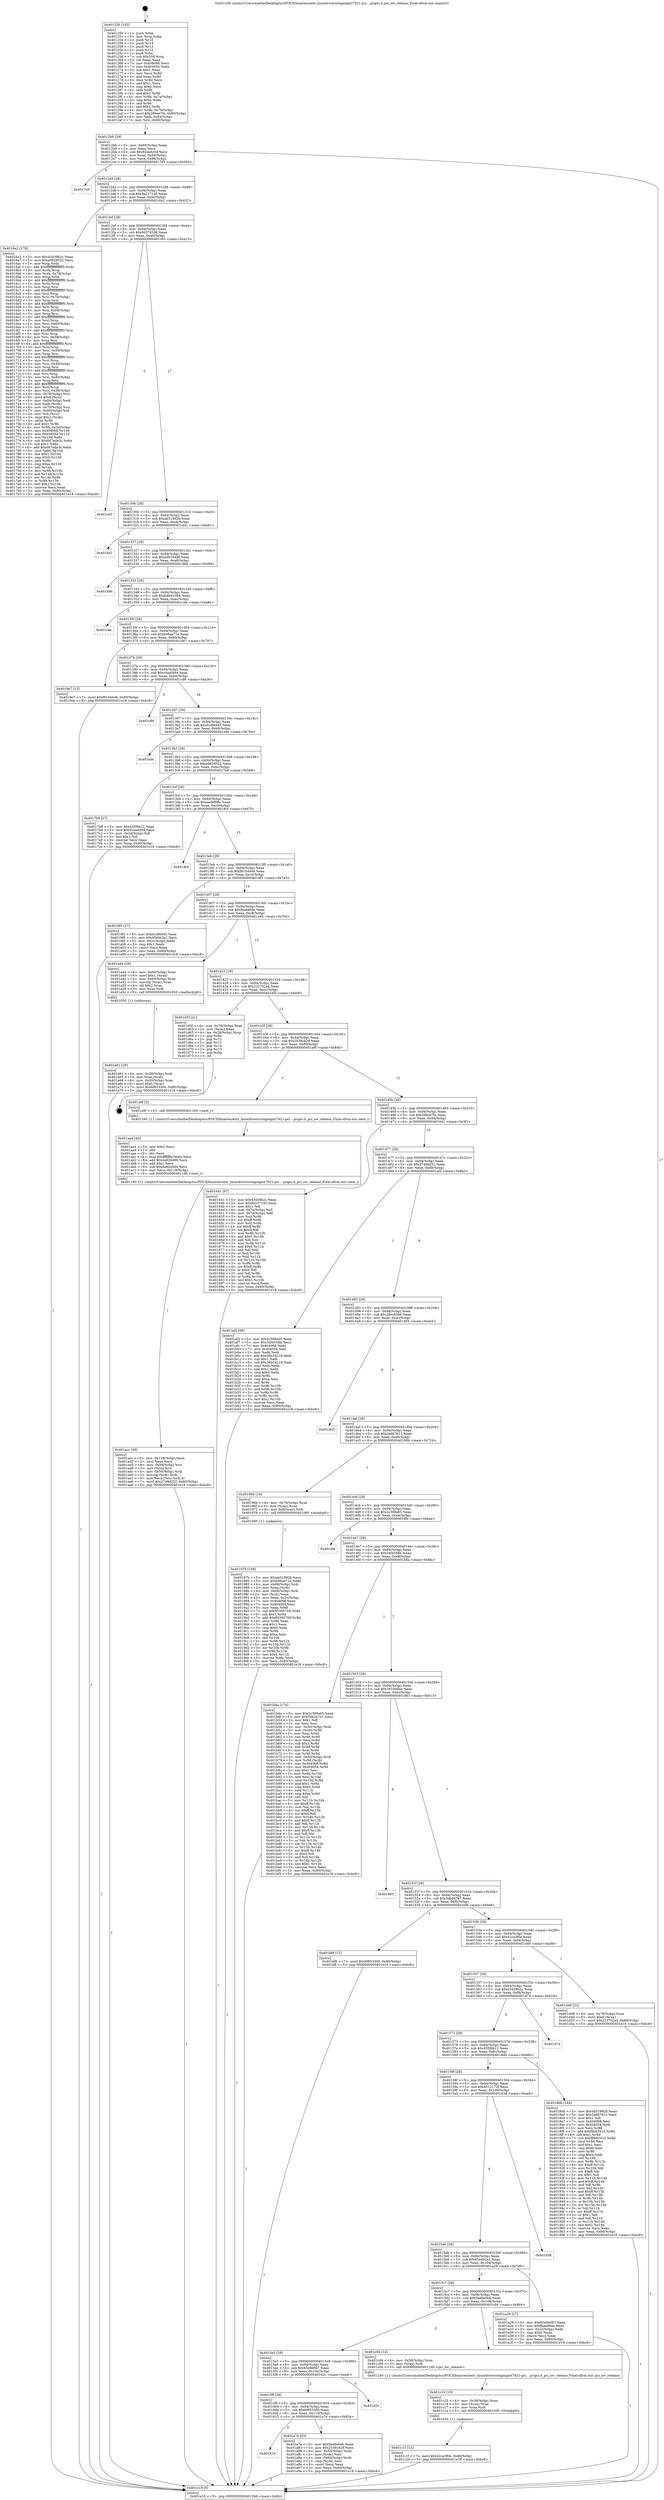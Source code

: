 digraph "0x401250" {
  label = "0x401250 (/mnt/c/Users/mathe/Desktop/tcc/POCII/binaries/extr_linuxdriversstagingmt7621-pci....pcipci.h_pci_iov_release_Final-ollvm.out::main(0))"
  labelloc = "t"
  node[shape=record]

  Entry [label="",width=0.3,height=0.3,shape=circle,fillcolor=black,style=filled]
  "0x4012b6" [label="{
     0x4012b6 [29]\l
     | [instrs]\l
     &nbsp;&nbsp;0x4012b6 \<+3\>: mov -0x80(%rbp),%eax\l
     &nbsp;&nbsp;0x4012b9 \<+2\>: mov %eax,%ecx\l
     &nbsp;&nbsp;0x4012bb \<+6\>: sub $0x92eed294,%ecx\l
     &nbsp;&nbsp;0x4012c1 \<+6\>: mov %eax,-0x94(%rbp)\l
     &nbsp;&nbsp;0x4012c7 \<+6\>: mov %ecx,-0x98(%rbp)\l
     &nbsp;&nbsp;0x4012cd \<+6\>: je 00000000004017d3 \<main+0x583\>\l
  }"]
  "0x4017d3" [label="{
     0x4017d3\l
  }", style=dashed]
  "0x4012d3" [label="{
     0x4012d3 [28]\l
     | [instrs]\l
     &nbsp;&nbsp;0x4012d3 \<+5\>: jmp 00000000004012d8 \<main+0x88\>\l
     &nbsp;&nbsp;0x4012d8 \<+6\>: mov -0x94(%rbp),%eax\l
     &nbsp;&nbsp;0x4012de \<+5\>: sub $0x9a237145,%eax\l
     &nbsp;&nbsp;0x4012e3 \<+6\>: mov %eax,-0x9c(%rbp)\l
     &nbsp;&nbsp;0x4012e9 \<+6\>: je 00000000004016a2 \<main+0x452\>\l
  }"]
  Exit [label="",width=0.3,height=0.3,shape=circle,fillcolor=black,style=filled,peripheries=2]
  "0x4016a2" [label="{
     0x4016a2 [278]\l
     | [instrs]\l
     &nbsp;&nbsp;0x4016a2 \<+5\>: mov $0x43439b2c,%eax\l
     &nbsp;&nbsp;0x4016a7 \<+5\>: mov $0xe0826022,%ecx\l
     &nbsp;&nbsp;0x4016ac \<+3\>: mov %rsp,%rdx\l
     &nbsp;&nbsp;0x4016af \<+4\>: add $0xfffffffffffffff0,%rdx\l
     &nbsp;&nbsp;0x4016b3 \<+3\>: mov %rdx,%rsp\l
     &nbsp;&nbsp;0x4016b6 \<+4\>: mov %rdx,-0x78(%rbp)\l
     &nbsp;&nbsp;0x4016ba \<+3\>: mov %rsp,%rdx\l
     &nbsp;&nbsp;0x4016bd \<+4\>: add $0xfffffffffffffff0,%rdx\l
     &nbsp;&nbsp;0x4016c1 \<+3\>: mov %rdx,%rsp\l
     &nbsp;&nbsp;0x4016c4 \<+3\>: mov %rsp,%rsi\l
     &nbsp;&nbsp;0x4016c7 \<+4\>: add $0xfffffffffffffff0,%rsi\l
     &nbsp;&nbsp;0x4016cb \<+3\>: mov %rsi,%rsp\l
     &nbsp;&nbsp;0x4016ce \<+4\>: mov %rsi,-0x70(%rbp)\l
     &nbsp;&nbsp;0x4016d2 \<+3\>: mov %rsp,%rsi\l
     &nbsp;&nbsp;0x4016d5 \<+4\>: add $0xfffffffffffffff0,%rsi\l
     &nbsp;&nbsp;0x4016d9 \<+3\>: mov %rsi,%rsp\l
     &nbsp;&nbsp;0x4016dc \<+4\>: mov %rsi,-0x68(%rbp)\l
     &nbsp;&nbsp;0x4016e0 \<+3\>: mov %rsp,%rsi\l
     &nbsp;&nbsp;0x4016e3 \<+4\>: add $0xfffffffffffffff0,%rsi\l
     &nbsp;&nbsp;0x4016e7 \<+3\>: mov %rsi,%rsp\l
     &nbsp;&nbsp;0x4016ea \<+4\>: mov %rsi,-0x60(%rbp)\l
     &nbsp;&nbsp;0x4016ee \<+3\>: mov %rsp,%rsi\l
     &nbsp;&nbsp;0x4016f1 \<+4\>: add $0xfffffffffffffff0,%rsi\l
     &nbsp;&nbsp;0x4016f5 \<+3\>: mov %rsi,%rsp\l
     &nbsp;&nbsp;0x4016f8 \<+4\>: mov %rsi,-0x58(%rbp)\l
     &nbsp;&nbsp;0x4016fc \<+3\>: mov %rsp,%rsi\l
     &nbsp;&nbsp;0x4016ff \<+4\>: add $0xfffffffffffffff0,%rsi\l
     &nbsp;&nbsp;0x401703 \<+3\>: mov %rsi,%rsp\l
     &nbsp;&nbsp;0x401706 \<+4\>: mov %rsi,-0x50(%rbp)\l
     &nbsp;&nbsp;0x40170a \<+3\>: mov %rsp,%rsi\l
     &nbsp;&nbsp;0x40170d \<+4\>: add $0xfffffffffffffff0,%rsi\l
     &nbsp;&nbsp;0x401711 \<+3\>: mov %rsi,%rsp\l
     &nbsp;&nbsp;0x401714 \<+4\>: mov %rsi,-0x48(%rbp)\l
     &nbsp;&nbsp;0x401718 \<+3\>: mov %rsp,%rsi\l
     &nbsp;&nbsp;0x40171b \<+4\>: add $0xfffffffffffffff0,%rsi\l
     &nbsp;&nbsp;0x40171f \<+3\>: mov %rsi,%rsp\l
     &nbsp;&nbsp;0x401722 \<+4\>: mov %rsi,-0x40(%rbp)\l
     &nbsp;&nbsp;0x401726 \<+3\>: mov %rsp,%rsi\l
     &nbsp;&nbsp;0x401729 \<+4\>: add $0xfffffffffffffff0,%rsi\l
     &nbsp;&nbsp;0x40172d \<+3\>: mov %rsi,%rsp\l
     &nbsp;&nbsp;0x401730 \<+4\>: mov %rsi,-0x38(%rbp)\l
     &nbsp;&nbsp;0x401734 \<+4\>: mov -0x78(%rbp),%rsi\l
     &nbsp;&nbsp;0x401738 \<+6\>: movl $0x0,(%rsi)\l
     &nbsp;&nbsp;0x40173e \<+6\>: mov -0x84(%rbp),%edi\l
     &nbsp;&nbsp;0x401744 \<+2\>: mov %edi,(%rdx)\l
     &nbsp;&nbsp;0x401746 \<+4\>: mov -0x70(%rbp),%rsi\l
     &nbsp;&nbsp;0x40174a \<+7\>: mov -0x90(%rbp),%r8\l
     &nbsp;&nbsp;0x401751 \<+3\>: mov %r8,(%rsi)\l
     &nbsp;&nbsp;0x401754 \<+3\>: cmpl $0x2,(%rdx)\l
     &nbsp;&nbsp;0x401757 \<+4\>: setne %r9b\l
     &nbsp;&nbsp;0x40175b \<+4\>: and $0x1,%r9b\l
     &nbsp;&nbsp;0x40175f \<+4\>: mov %r9b,-0x2d(%rbp)\l
     &nbsp;&nbsp;0x401763 \<+8\>: mov 0x404068,%r10d\l
     &nbsp;&nbsp;0x40176b \<+8\>: mov 0x404054,%r11d\l
     &nbsp;&nbsp;0x401773 \<+3\>: mov %r10d,%ebx\l
     &nbsp;&nbsp;0x401776 \<+6\>: sub $0x667eda3c,%ebx\l
     &nbsp;&nbsp;0x40177c \<+3\>: sub $0x1,%ebx\l
     &nbsp;&nbsp;0x40177f \<+6\>: add $0x667eda3c,%ebx\l
     &nbsp;&nbsp;0x401785 \<+4\>: imul %ebx,%r10d\l
     &nbsp;&nbsp;0x401789 \<+4\>: and $0x1,%r10d\l
     &nbsp;&nbsp;0x40178d \<+4\>: cmp $0x0,%r10d\l
     &nbsp;&nbsp;0x401791 \<+4\>: sete %r9b\l
     &nbsp;&nbsp;0x401795 \<+4\>: cmp $0xa,%r11d\l
     &nbsp;&nbsp;0x401799 \<+4\>: setl %r14b\l
     &nbsp;&nbsp;0x40179d \<+3\>: mov %r9b,%r15b\l
     &nbsp;&nbsp;0x4017a0 \<+3\>: and %r14b,%r15b\l
     &nbsp;&nbsp;0x4017a3 \<+3\>: xor %r14b,%r9b\l
     &nbsp;&nbsp;0x4017a6 \<+3\>: or %r9b,%r15b\l
     &nbsp;&nbsp;0x4017a9 \<+4\>: test $0x1,%r15b\l
     &nbsp;&nbsp;0x4017ad \<+3\>: cmovne %ecx,%eax\l
     &nbsp;&nbsp;0x4017b0 \<+3\>: mov %eax,-0x80(%rbp)\l
     &nbsp;&nbsp;0x4017b3 \<+5\>: jmp 0000000000401e18 \<main+0xbc8\>\l
  }"]
  "0x4012ef" [label="{
     0x4012ef [28]\l
     | [instrs]\l
     &nbsp;&nbsp;0x4012ef \<+5\>: jmp 00000000004012f4 \<main+0xa4\>\l
     &nbsp;&nbsp;0x4012f4 \<+6\>: mov -0x94(%rbp),%eax\l
     &nbsp;&nbsp;0x4012fa \<+5\>: sub $0x9d3791d8,%eax\l
     &nbsp;&nbsp;0x4012ff \<+6\>: mov %eax,-0xa0(%rbp)\l
     &nbsp;&nbsp;0x401305 \<+6\>: je 0000000000401c65 \<main+0xa15\>\l
  }"]
  "0x401c1f" [label="{
     0x401c1f [12]\l
     | [instrs]\l
     &nbsp;&nbsp;0x401c1f \<+7\>: movl $0x42ca3f0e,-0x80(%rbp)\l
     &nbsp;&nbsp;0x401c26 \<+5\>: jmp 0000000000401e18 \<main+0xbc8\>\l
  }"]
  "0x401c65" [label="{
     0x401c65\l
  }", style=dashed]
  "0x40130b" [label="{
     0x40130b [28]\l
     | [instrs]\l
     &nbsp;&nbsp;0x40130b \<+5\>: jmp 0000000000401310 \<main+0xc0\>\l
     &nbsp;&nbsp;0x401310 \<+6\>: mov -0x94(%rbp),%eax\l
     &nbsp;&nbsp;0x401316 \<+5\>: sub $0xab51992b,%eax\l
     &nbsp;&nbsp;0x40131b \<+6\>: mov %eax,-0xa4(%rbp)\l
     &nbsp;&nbsp;0x401321 \<+6\>: je 0000000000401dd1 \<main+0xb81\>\l
  }"]
  "0x401c10" [label="{
     0x401c10 [15]\l
     | [instrs]\l
     &nbsp;&nbsp;0x401c10 \<+4\>: mov -0x58(%rbp),%rax\l
     &nbsp;&nbsp;0x401c14 \<+3\>: mov (%rax),%rax\l
     &nbsp;&nbsp;0x401c17 \<+3\>: mov %rax,%rdi\l
     &nbsp;&nbsp;0x401c1a \<+5\>: call 0000000000401030 \<free@plt\>\l
     | [calls]\l
     &nbsp;&nbsp;0x401030 \{1\} (unknown)\l
  }"]
  "0x401dd1" [label="{
     0x401dd1\l
  }", style=dashed]
  "0x401327" [label="{
     0x401327 [28]\l
     | [instrs]\l
     &nbsp;&nbsp;0x401327 \<+5\>: jmp 000000000040132c \<main+0xdc\>\l
     &nbsp;&nbsp;0x40132c \<+6\>: mov -0x94(%rbp),%eax\l
     &nbsp;&nbsp;0x401332 \<+5\>: sub $0xad03448f,%eax\l
     &nbsp;&nbsp;0x401337 \<+6\>: mov %eax,-0xa8(%rbp)\l
     &nbsp;&nbsp;0x40133d \<+6\>: je 0000000000401db6 \<main+0xb66\>\l
  }"]
  "0x401acc" [label="{
     0x401acc [38]\l
     | [instrs]\l
     &nbsp;&nbsp;0x401acc \<+6\>: mov -0x118(%rbp),%ecx\l
     &nbsp;&nbsp;0x401ad2 \<+3\>: imul %eax,%ecx\l
     &nbsp;&nbsp;0x401ad5 \<+4\>: mov -0x58(%rbp),%rsi\l
     &nbsp;&nbsp;0x401ad9 \<+3\>: mov (%rsi),%rsi\l
     &nbsp;&nbsp;0x401adc \<+4\>: mov -0x50(%rbp),%rdi\l
     &nbsp;&nbsp;0x401ae0 \<+3\>: movslq (%rdi),%rdi\l
     &nbsp;&nbsp;0x401ae3 \<+3\>: mov %ecx,(%rsi,%rdi,4)\l
     &nbsp;&nbsp;0x401ae6 \<+7\>: movl $0x2748d252,-0x80(%rbp)\l
     &nbsp;&nbsp;0x401aed \<+5\>: jmp 0000000000401e18 \<main+0xbc8\>\l
  }"]
  "0x401db6" [label="{
     0x401db6\l
  }", style=dashed]
  "0x401343" [label="{
     0x401343 [28]\l
     | [instrs]\l
     &nbsp;&nbsp;0x401343 \<+5\>: jmp 0000000000401348 \<main+0xf8\>\l
     &nbsp;&nbsp;0x401348 \<+6\>: mov -0x94(%rbp),%eax\l
     &nbsp;&nbsp;0x40134e \<+5\>: sub $0xb8b41084,%eax\l
     &nbsp;&nbsp;0x401353 \<+6\>: mov %eax,-0xac(%rbp)\l
     &nbsp;&nbsp;0x401359 \<+6\>: je 0000000000401cde \<main+0xa8e\>\l
  }"]
  "0x401aa4" [label="{
     0x401aa4 [40]\l
     | [instrs]\l
     &nbsp;&nbsp;0x401aa4 \<+5\>: mov $0x2,%ecx\l
     &nbsp;&nbsp;0x401aa9 \<+1\>: cltd\l
     &nbsp;&nbsp;0x401aaa \<+2\>: idiv %ecx\l
     &nbsp;&nbsp;0x401aac \<+6\>: imul $0xfffffffe,%edx,%ecx\l
     &nbsp;&nbsp;0x401ab2 \<+6\>: add $0xda82d489,%ecx\l
     &nbsp;&nbsp;0x401ab8 \<+3\>: add $0x1,%ecx\l
     &nbsp;&nbsp;0x401abb \<+6\>: sub $0xda82d489,%ecx\l
     &nbsp;&nbsp;0x401ac1 \<+6\>: mov %ecx,-0x118(%rbp)\l
     &nbsp;&nbsp;0x401ac7 \<+5\>: call 0000000000401160 \<next_i\>\l
     | [calls]\l
     &nbsp;&nbsp;0x401160 \{1\} (/mnt/c/Users/mathe/Desktop/tcc/POCII/binaries/extr_linuxdriversstagingmt7621-pci....pcipci.h_pci_iov_release_Final-ollvm.out::next_i)\l
  }"]
  "0x401cde" [label="{
     0x401cde\l
  }", style=dashed]
  "0x40135f" [label="{
     0x40135f [28]\l
     | [instrs]\l
     &nbsp;&nbsp;0x40135f \<+5\>: jmp 0000000000401364 \<main+0x114\>\l
     &nbsp;&nbsp;0x401364 \<+6\>: mov -0x94(%rbp),%eax\l
     &nbsp;&nbsp;0x40136a \<+5\>: sub $0xb98ae71e,%eax\l
     &nbsp;&nbsp;0x40136f \<+6\>: mov %eax,-0xb0(%rbp)\l
     &nbsp;&nbsp;0x401375 \<+6\>: je 00000000004019e7 \<main+0x797\>\l
  }"]
  "0x40161b" [label="{
     0x40161b\l
  }", style=dashed]
  "0x4019e7" [label="{
     0x4019e7 [12]\l
     | [instrs]\l
     &nbsp;&nbsp;0x4019e7 \<+7\>: movl $0xf8104446,-0x80(%rbp)\l
     &nbsp;&nbsp;0x4019ee \<+5\>: jmp 0000000000401e18 \<main+0xbc8\>\l
  }"]
  "0x40137b" [label="{
     0x40137b [28]\l
     | [instrs]\l
     &nbsp;&nbsp;0x40137b \<+5\>: jmp 0000000000401380 \<main+0x130\>\l
     &nbsp;&nbsp;0x401380 \<+6\>: mov -0x94(%rbp),%eax\l
     &nbsp;&nbsp;0x401386 \<+5\>: sub $0xc0adf494,%eax\l
     &nbsp;&nbsp;0x40138b \<+6\>: mov %eax,-0xb4(%rbp)\l
     &nbsp;&nbsp;0x401391 \<+6\>: je 0000000000401c86 \<main+0xa36\>\l
  }"]
  "0x401a7e" [label="{
     0x401a7e [33]\l
     | [instrs]\l
     &nbsp;&nbsp;0x401a7e \<+5\>: mov $0x5bd6e0eb,%eax\l
     &nbsp;&nbsp;0x401a83 \<+5\>: mov $0x2538c428,%ecx\l
     &nbsp;&nbsp;0x401a88 \<+4\>: mov -0x50(%rbp),%rdx\l
     &nbsp;&nbsp;0x401a8c \<+2\>: mov (%rdx),%esi\l
     &nbsp;&nbsp;0x401a8e \<+4\>: mov -0x60(%rbp),%rdx\l
     &nbsp;&nbsp;0x401a92 \<+2\>: cmp (%rdx),%esi\l
     &nbsp;&nbsp;0x401a94 \<+3\>: cmovl %ecx,%eax\l
     &nbsp;&nbsp;0x401a97 \<+3\>: mov %eax,-0x80(%rbp)\l
     &nbsp;&nbsp;0x401a9a \<+5\>: jmp 0000000000401e18 \<main+0xbc8\>\l
  }"]
  "0x401c86" [label="{
     0x401c86\l
  }", style=dashed]
  "0x401397" [label="{
     0x401397 [28]\l
     | [instrs]\l
     &nbsp;&nbsp;0x401397 \<+5\>: jmp 000000000040139c \<main+0x14c\>\l
     &nbsp;&nbsp;0x40139c \<+6\>: mov -0x94(%rbp),%eax\l
     &nbsp;&nbsp;0x4013a2 \<+5\>: sub $0xd1dfd445,%eax\l
     &nbsp;&nbsp;0x4013a7 \<+6\>: mov %eax,-0xb8(%rbp)\l
     &nbsp;&nbsp;0x4013ad \<+6\>: je 0000000000401a0e \<main+0x7be\>\l
  }"]
  "0x4015ff" [label="{
     0x4015ff [28]\l
     | [instrs]\l
     &nbsp;&nbsp;0x4015ff \<+5\>: jmp 0000000000401604 \<main+0x3b4\>\l
     &nbsp;&nbsp;0x401604 \<+6\>: mov -0x94(%rbp),%eax\l
     &nbsp;&nbsp;0x40160a \<+5\>: sub $0x6f853300,%eax\l
     &nbsp;&nbsp;0x40160f \<+6\>: mov %eax,-0x110(%rbp)\l
     &nbsp;&nbsp;0x401615 \<+6\>: je 0000000000401a7e \<main+0x82e\>\l
  }"]
  "0x401a0e" [label="{
     0x401a0e\l
  }", style=dashed]
  "0x4013b3" [label="{
     0x4013b3 [28]\l
     | [instrs]\l
     &nbsp;&nbsp;0x4013b3 \<+5\>: jmp 00000000004013b8 \<main+0x168\>\l
     &nbsp;&nbsp;0x4013b8 \<+6\>: mov -0x94(%rbp),%eax\l
     &nbsp;&nbsp;0x4013be \<+5\>: sub $0xe0826022,%eax\l
     &nbsp;&nbsp;0x4013c3 \<+6\>: mov %eax,-0xbc(%rbp)\l
     &nbsp;&nbsp;0x4013c9 \<+6\>: je 00000000004017b8 \<main+0x568\>\l
  }"]
  "0x401d2c" [label="{
     0x401d2c\l
  }", style=dashed]
  "0x4017b8" [label="{
     0x4017b8 [27]\l
     | [instrs]\l
     &nbsp;&nbsp;0x4017b8 \<+5\>: mov $0x435f6b12,%eax\l
     &nbsp;&nbsp;0x4017bd \<+5\>: mov $0x92eed294,%ecx\l
     &nbsp;&nbsp;0x4017c2 \<+3\>: mov -0x2d(%rbp),%dl\l
     &nbsp;&nbsp;0x4017c5 \<+3\>: test $0x1,%dl\l
     &nbsp;&nbsp;0x4017c8 \<+3\>: cmovne %ecx,%eax\l
     &nbsp;&nbsp;0x4017cb \<+3\>: mov %eax,-0x80(%rbp)\l
     &nbsp;&nbsp;0x4017ce \<+5\>: jmp 0000000000401e18 \<main+0xbc8\>\l
  }"]
  "0x4013cf" [label="{
     0x4013cf [28]\l
     | [instrs]\l
     &nbsp;&nbsp;0x4013cf \<+5\>: jmp 00000000004013d4 \<main+0x184\>\l
     &nbsp;&nbsp;0x4013d4 \<+6\>: mov -0x94(%rbp),%eax\l
     &nbsp;&nbsp;0x4013da \<+5\>: sub $0xeedef98e,%eax\l
     &nbsp;&nbsp;0x4013df \<+6\>: mov %eax,-0xc0(%rbp)\l
     &nbsp;&nbsp;0x4013e5 \<+6\>: je 00000000004018cf \<main+0x67f\>\l
  }"]
  "0x4015e3" [label="{
     0x4015e3 [28]\l
     | [instrs]\l
     &nbsp;&nbsp;0x4015e3 \<+5\>: jmp 00000000004015e8 \<main+0x398\>\l
     &nbsp;&nbsp;0x4015e8 \<+6\>: mov -0x94(%rbp),%eax\l
     &nbsp;&nbsp;0x4015ee \<+5\>: sub $0x65e9e687,%eax\l
     &nbsp;&nbsp;0x4015f3 \<+6\>: mov %eax,-0x10c(%rbp)\l
     &nbsp;&nbsp;0x4015f9 \<+6\>: je 0000000000401d2c \<main+0xadc\>\l
  }"]
  "0x4018cf" [label="{
     0x4018cf\l
  }", style=dashed]
  "0x4013eb" [label="{
     0x4013eb [28]\l
     | [instrs]\l
     &nbsp;&nbsp;0x4013eb \<+5\>: jmp 00000000004013f0 \<main+0x1a0\>\l
     &nbsp;&nbsp;0x4013f0 \<+6\>: mov -0x94(%rbp),%eax\l
     &nbsp;&nbsp;0x4013f6 \<+5\>: sub $0xf8104446,%eax\l
     &nbsp;&nbsp;0x4013fb \<+6\>: mov %eax,-0xc4(%rbp)\l
     &nbsp;&nbsp;0x401401 \<+6\>: je 00000000004019f3 \<main+0x7a3\>\l
  }"]
  "0x401c04" [label="{
     0x401c04 [12]\l
     | [instrs]\l
     &nbsp;&nbsp;0x401c04 \<+4\>: mov -0x58(%rbp),%rax\l
     &nbsp;&nbsp;0x401c08 \<+3\>: mov (%rax),%rdi\l
     &nbsp;&nbsp;0x401c0b \<+5\>: call 0000000000401240 \<pci_iov_release\>\l
     | [calls]\l
     &nbsp;&nbsp;0x401240 \{1\} (/mnt/c/Users/mathe/Desktop/tcc/POCII/binaries/extr_linuxdriversstagingmt7621-pci....pcipci.h_pci_iov_release_Final-ollvm.out::pci_iov_release)\l
  }"]
  "0x4019f3" [label="{
     0x4019f3 [27]\l
     | [instrs]\l
     &nbsp;&nbsp;0x4019f3 \<+5\>: mov $0xd1dfd445,%eax\l
     &nbsp;&nbsp;0x4019f8 \<+5\>: mov $0x45e4b2a1,%ecx\l
     &nbsp;&nbsp;0x4019fd \<+3\>: mov -0x2c(%rbp),%edx\l
     &nbsp;&nbsp;0x401a00 \<+3\>: cmp $0x1,%edx\l
     &nbsp;&nbsp;0x401a03 \<+3\>: cmovl %ecx,%eax\l
     &nbsp;&nbsp;0x401a06 \<+3\>: mov %eax,-0x80(%rbp)\l
     &nbsp;&nbsp;0x401a09 \<+5\>: jmp 0000000000401e18 \<main+0xbc8\>\l
  }"]
  "0x401407" [label="{
     0x401407 [28]\l
     | [instrs]\l
     &nbsp;&nbsp;0x401407 \<+5\>: jmp 000000000040140c \<main+0x1bc\>\l
     &nbsp;&nbsp;0x40140c \<+6\>: mov -0x94(%rbp),%eax\l
     &nbsp;&nbsp;0x401412 \<+5\>: sub $0xfbaed94e,%eax\l
     &nbsp;&nbsp;0x401417 \<+6\>: mov %eax,-0xc8(%rbp)\l
     &nbsp;&nbsp;0x40141d \<+6\>: je 0000000000401a44 \<main+0x7f4\>\l
  }"]
  "0x401a61" [label="{
     0x401a61 [29]\l
     | [instrs]\l
     &nbsp;&nbsp;0x401a61 \<+4\>: mov -0x58(%rbp),%rdi\l
     &nbsp;&nbsp;0x401a65 \<+3\>: mov %rax,(%rdi)\l
     &nbsp;&nbsp;0x401a68 \<+4\>: mov -0x50(%rbp),%rax\l
     &nbsp;&nbsp;0x401a6c \<+6\>: movl $0x0,(%rax)\l
     &nbsp;&nbsp;0x401a72 \<+7\>: movl $0x6f853300,-0x80(%rbp)\l
     &nbsp;&nbsp;0x401a79 \<+5\>: jmp 0000000000401e18 \<main+0xbc8\>\l
  }"]
  "0x401a44" [label="{
     0x401a44 [29]\l
     | [instrs]\l
     &nbsp;&nbsp;0x401a44 \<+4\>: mov -0x60(%rbp),%rax\l
     &nbsp;&nbsp;0x401a48 \<+6\>: movl $0x1,(%rax)\l
     &nbsp;&nbsp;0x401a4e \<+4\>: mov -0x60(%rbp),%rax\l
     &nbsp;&nbsp;0x401a52 \<+3\>: movslq (%rax),%rax\l
     &nbsp;&nbsp;0x401a55 \<+4\>: shl $0x2,%rax\l
     &nbsp;&nbsp;0x401a59 \<+3\>: mov %rax,%rdi\l
     &nbsp;&nbsp;0x401a5c \<+5\>: call 0000000000401050 \<malloc@plt\>\l
     | [calls]\l
     &nbsp;&nbsp;0x401050 \{1\} (unknown)\l
  }"]
  "0x401423" [label="{
     0x401423 [28]\l
     | [instrs]\l
     &nbsp;&nbsp;0x401423 \<+5\>: jmp 0000000000401428 \<main+0x1d8\>\l
     &nbsp;&nbsp;0x401428 \<+6\>: mov -0x94(%rbp),%eax\l
     &nbsp;&nbsp;0x40142e \<+5\>: sub $0x223702a4,%eax\l
     &nbsp;&nbsp;0x401433 \<+6\>: mov %eax,-0xcc(%rbp)\l
     &nbsp;&nbsp;0x401439 \<+6\>: je 0000000000401d5f \<main+0xb0f\>\l
  }"]
  "0x4015c7" [label="{
     0x4015c7 [28]\l
     | [instrs]\l
     &nbsp;&nbsp;0x4015c7 \<+5\>: jmp 00000000004015cc \<main+0x37c\>\l
     &nbsp;&nbsp;0x4015cc \<+6\>: mov -0x94(%rbp),%eax\l
     &nbsp;&nbsp;0x4015d2 \<+5\>: sub $0x5bd6e0eb,%eax\l
     &nbsp;&nbsp;0x4015d7 \<+6\>: mov %eax,-0x108(%rbp)\l
     &nbsp;&nbsp;0x4015dd \<+6\>: je 0000000000401c04 \<main+0x9b4\>\l
  }"]
  "0x401d5f" [label="{
     0x401d5f [21]\l
     | [instrs]\l
     &nbsp;&nbsp;0x401d5f \<+4\>: mov -0x78(%rbp),%rax\l
     &nbsp;&nbsp;0x401d63 \<+2\>: mov (%rax),%eax\l
     &nbsp;&nbsp;0x401d65 \<+4\>: lea -0x28(%rbp),%rsp\l
     &nbsp;&nbsp;0x401d69 \<+1\>: pop %rbx\l
     &nbsp;&nbsp;0x401d6a \<+2\>: pop %r12\l
     &nbsp;&nbsp;0x401d6c \<+2\>: pop %r13\l
     &nbsp;&nbsp;0x401d6e \<+2\>: pop %r14\l
     &nbsp;&nbsp;0x401d70 \<+2\>: pop %r15\l
     &nbsp;&nbsp;0x401d72 \<+1\>: pop %rbp\l
     &nbsp;&nbsp;0x401d73 \<+1\>: ret\l
  }"]
  "0x40143f" [label="{
     0x40143f [28]\l
     | [instrs]\l
     &nbsp;&nbsp;0x40143f \<+5\>: jmp 0000000000401444 \<main+0x1f4\>\l
     &nbsp;&nbsp;0x401444 \<+6\>: mov -0x94(%rbp),%eax\l
     &nbsp;&nbsp;0x40144a \<+5\>: sub $0x2538c428,%eax\l
     &nbsp;&nbsp;0x40144f \<+6\>: mov %eax,-0xd0(%rbp)\l
     &nbsp;&nbsp;0x401455 \<+6\>: je 0000000000401a9f \<main+0x84f\>\l
  }"]
  "0x401a29" [label="{
     0x401a29 [27]\l
     | [instrs]\l
     &nbsp;&nbsp;0x401a29 \<+5\>: mov $0x65e9e687,%eax\l
     &nbsp;&nbsp;0x401a2e \<+5\>: mov $0xfbaed94e,%ecx\l
     &nbsp;&nbsp;0x401a33 \<+3\>: mov -0x2c(%rbp),%edx\l
     &nbsp;&nbsp;0x401a36 \<+3\>: cmp $0x0,%edx\l
     &nbsp;&nbsp;0x401a39 \<+3\>: cmove %ecx,%eax\l
     &nbsp;&nbsp;0x401a3c \<+3\>: mov %eax,-0x80(%rbp)\l
     &nbsp;&nbsp;0x401a3f \<+5\>: jmp 0000000000401e18 \<main+0xbc8\>\l
  }"]
  "0x401a9f" [label="{
     0x401a9f [5]\l
     | [instrs]\l
     &nbsp;&nbsp;0x401a9f \<+5\>: call 0000000000401160 \<next_i\>\l
     | [calls]\l
     &nbsp;&nbsp;0x401160 \{1\} (/mnt/c/Users/mathe/Desktop/tcc/POCII/binaries/extr_linuxdriversstagingmt7621-pci....pcipci.h_pci_iov_release_Final-ollvm.out::next_i)\l
  }"]
  "0x40145b" [label="{
     0x40145b [28]\l
     | [instrs]\l
     &nbsp;&nbsp;0x40145b \<+5\>: jmp 0000000000401460 \<main+0x210\>\l
     &nbsp;&nbsp;0x401460 \<+6\>: mov -0x94(%rbp),%eax\l
     &nbsp;&nbsp;0x401466 \<+5\>: sub $0x26bee7fa,%eax\l
     &nbsp;&nbsp;0x40146b \<+6\>: mov %eax,-0xd4(%rbp)\l
     &nbsp;&nbsp;0x401471 \<+6\>: je 0000000000401641 \<main+0x3f1\>\l
  }"]
  "0x4015ab" [label="{
     0x4015ab [28]\l
     | [instrs]\l
     &nbsp;&nbsp;0x4015ab \<+5\>: jmp 00000000004015b0 \<main+0x360\>\l
     &nbsp;&nbsp;0x4015b0 \<+6\>: mov -0x94(%rbp),%eax\l
     &nbsp;&nbsp;0x4015b6 \<+5\>: sub $0x45e4b2a1,%eax\l
     &nbsp;&nbsp;0x4015bb \<+6\>: mov %eax,-0x104(%rbp)\l
     &nbsp;&nbsp;0x4015c1 \<+6\>: je 0000000000401a29 \<main+0x7d9\>\l
  }"]
  "0x401641" [label="{
     0x401641 [97]\l
     | [instrs]\l
     &nbsp;&nbsp;0x401641 \<+5\>: mov $0x43439b2c,%eax\l
     &nbsp;&nbsp;0x401646 \<+5\>: mov $0x9a237145,%ecx\l
     &nbsp;&nbsp;0x40164b \<+2\>: mov $0x1,%dl\l
     &nbsp;&nbsp;0x40164d \<+4\>: mov -0x7a(%rbp),%sil\l
     &nbsp;&nbsp;0x401651 \<+4\>: mov -0x79(%rbp),%dil\l
     &nbsp;&nbsp;0x401655 \<+3\>: mov %sil,%r8b\l
     &nbsp;&nbsp;0x401658 \<+4\>: xor $0xff,%r8b\l
     &nbsp;&nbsp;0x40165c \<+3\>: mov %dil,%r9b\l
     &nbsp;&nbsp;0x40165f \<+4\>: xor $0xff,%r9b\l
     &nbsp;&nbsp;0x401663 \<+3\>: xor $0x0,%dl\l
     &nbsp;&nbsp;0x401666 \<+3\>: mov %r8b,%r10b\l
     &nbsp;&nbsp;0x401669 \<+4\>: and $0x0,%r10b\l
     &nbsp;&nbsp;0x40166d \<+3\>: and %dl,%sil\l
     &nbsp;&nbsp;0x401670 \<+3\>: mov %r9b,%r11b\l
     &nbsp;&nbsp;0x401673 \<+4\>: and $0x0,%r11b\l
     &nbsp;&nbsp;0x401677 \<+3\>: and %dl,%dil\l
     &nbsp;&nbsp;0x40167a \<+3\>: or %sil,%r10b\l
     &nbsp;&nbsp;0x40167d \<+3\>: or %dil,%r11b\l
     &nbsp;&nbsp;0x401680 \<+3\>: xor %r11b,%r10b\l
     &nbsp;&nbsp;0x401683 \<+3\>: or %r9b,%r8b\l
     &nbsp;&nbsp;0x401686 \<+4\>: xor $0xff,%r8b\l
     &nbsp;&nbsp;0x40168a \<+3\>: or $0x0,%dl\l
     &nbsp;&nbsp;0x40168d \<+3\>: and %dl,%r8b\l
     &nbsp;&nbsp;0x401690 \<+3\>: or %r8b,%r10b\l
     &nbsp;&nbsp;0x401693 \<+4\>: test $0x1,%r10b\l
     &nbsp;&nbsp;0x401697 \<+3\>: cmovne %ecx,%eax\l
     &nbsp;&nbsp;0x40169a \<+3\>: mov %eax,-0x80(%rbp)\l
     &nbsp;&nbsp;0x40169d \<+5\>: jmp 0000000000401e18 \<main+0xbc8\>\l
  }"]
  "0x401477" [label="{
     0x401477 [28]\l
     | [instrs]\l
     &nbsp;&nbsp;0x401477 \<+5\>: jmp 000000000040147c \<main+0x22c\>\l
     &nbsp;&nbsp;0x40147c \<+6\>: mov -0x94(%rbp),%eax\l
     &nbsp;&nbsp;0x401482 \<+5\>: sub $0x2748d252,%eax\l
     &nbsp;&nbsp;0x401487 \<+6\>: mov %eax,-0xd8(%rbp)\l
     &nbsp;&nbsp;0x40148d \<+6\>: je 0000000000401af2 \<main+0x8a2\>\l
  }"]
  "0x401e18" [label="{
     0x401e18 [5]\l
     | [instrs]\l
     &nbsp;&nbsp;0x401e18 \<+5\>: jmp 00000000004012b6 \<main+0x66\>\l
  }"]
  "0x401250" [label="{
     0x401250 [102]\l
     | [instrs]\l
     &nbsp;&nbsp;0x401250 \<+1\>: push %rbp\l
     &nbsp;&nbsp;0x401251 \<+3\>: mov %rsp,%rbp\l
     &nbsp;&nbsp;0x401254 \<+2\>: push %r15\l
     &nbsp;&nbsp;0x401256 \<+2\>: push %r14\l
     &nbsp;&nbsp;0x401258 \<+2\>: push %r13\l
     &nbsp;&nbsp;0x40125a \<+2\>: push %r12\l
     &nbsp;&nbsp;0x40125c \<+1\>: push %rbx\l
     &nbsp;&nbsp;0x40125d \<+7\>: sub $0x108,%rsp\l
     &nbsp;&nbsp;0x401264 \<+2\>: xor %eax,%eax\l
     &nbsp;&nbsp;0x401266 \<+7\>: mov 0x404068,%ecx\l
     &nbsp;&nbsp;0x40126d \<+7\>: mov 0x404054,%edx\l
     &nbsp;&nbsp;0x401274 \<+3\>: sub $0x1,%eax\l
     &nbsp;&nbsp;0x401277 \<+3\>: mov %ecx,%r8d\l
     &nbsp;&nbsp;0x40127a \<+3\>: add %eax,%r8d\l
     &nbsp;&nbsp;0x40127d \<+4\>: imul %r8d,%ecx\l
     &nbsp;&nbsp;0x401281 \<+3\>: and $0x1,%ecx\l
     &nbsp;&nbsp;0x401284 \<+3\>: cmp $0x0,%ecx\l
     &nbsp;&nbsp;0x401287 \<+4\>: sete %r9b\l
     &nbsp;&nbsp;0x40128b \<+4\>: and $0x1,%r9b\l
     &nbsp;&nbsp;0x40128f \<+4\>: mov %r9b,-0x7a(%rbp)\l
     &nbsp;&nbsp;0x401293 \<+3\>: cmp $0xa,%edx\l
     &nbsp;&nbsp;0x401296 \<+4\>: setl %r9b\l
     &nbsp;&nbsp;0x40129a \<+4\>: and $0x1,%r9b\l
     &nbsp;&nbsp;0x40129e \<+4\>: mov %r9b,-0x79(%rbp)\l
     &nbsp;&nbsp;0x4012a2 \<+7\>: movl $0x26bee7fa,-0x80(%rbp)\l
     &nbsp;&nbsp;0x4012a9 \<+6\>: mov %edi,-0x84(%rbp)\l
     &nbsp;&nbsp;0x4012af \<+7\>: mov %rsi,-0x90(%rbp)\l
  }"]
  "0x401d38" [label="{
     0x401d38\l
  }", style=dashed]
  "0x40197b" [label="{
     0x40197b [108]\l
     | [instrs]\l
     &nbsp;&nbsp;0x40197b \<+5\>: mov $0xab51992b,%ecx\l
     &nbsp;&nbsp;0x401980 \<+5\>: mov $0xb98ae71e,%edx\l
     &nbsp;&nbsp;0x401985 \<+4\>: mov -0x68(%rbp),%rdi\l
     &nbsp;&nbsp;0x401989 \<+2\>: mov %eax,(%rdi)\l
     &nbsp;&nbsp;0x40198b \<+4\>: mov -0x68(%rbp),%rdi\l
     &nbsp;&nbsp;0x40198f \<+2\>: mov (%rdi),%eax\l
     &nbsp;&nbsp;0x401991 \<+3\>: mov %eax,-0x2c(%rbp)\l
     &nbsp;&nbsp;0x401994 \<+7\>: mov 0x404068,%eax\l
     &nbsp;&nbsp;0x40199b \<+7\>: mov 0x404054,%esi\l
     &nbsp;&nbsp;0x4019a2 \<+3\>: mov %eax,%r8d\l
     &nbsp;&nbsp;0x4019a5 \<+7\>: sub $0x85395769,%r8d\l
     &nbsp;&nbsp;0x4019ac \<+4\>: sub $0x1,%r8d\l
     &nbsp;&nbsp;0x4019b0 \<+7\>: add $0x85395769,%r8d\l
     &nbsp;&nbsp;0x4019b7 \<+4\>: imul %r8d,%eax\l
     &nbsp;&nbsp;0x4019bb \<+3\>: and $0x1,%eax\l
     &nbsp;&nbsp;0x4019be \<+3\>: cmp $0x0,%eax\l
     &nbsp;&nbsp;0x4019c1 \<+4\>: sete %r9b\l
     &nbsp;&nbsp;0x4019c5 \<+3\>: cmp $0xa,%esi\l
     &nbsp;&nbsp;0x4019c8 \<+4\>: setl %r10b\l
     &nbsp;&nbsp;0x4019cc \<+3\>: mov %r9b,%r11b\l
     &nbsp;&nbsp;0x4019cf \<+3\>: and %r10b,%r11b\l
     &nbsp;&nbsp;0x4019d2 \<+3\>: xor %r10b,%r9b\l
     &nbsp;&nbsp;0x4019d5 \<+3\>: or %r9b,%r11b\l
     &nbsp;&nbsp;0x4019d8 \<+4\>: test $0x1,%r11b\l
     &nbsp;&nbsp;0x4019dc \<+3\>: cmovne %edx,%ecx\l
     &nbsp;&nbsp;0x4019df \<+3\>: mov %ecx,-0x80(%rbp)\l
     &nbsp;&nbsp;0x4019e2 \<+5\>: jmp 0000000000401e18 \<main+0xbc8\>\l
  }"]
  "0x401af2" [label="{
     0x401af2 [88]\l
     | [instrs]\l
     &nbsp;&nbsp;0x401af2 \<+5\>: mov $0x2c399a65,%eax\l
     &nbsp;&nbsp;0x401af7 \<+5\>: mov $0x34f4558b,%ecx\l
     &nbsp;&nbsp;0x401afc \<+7\>: mov 0x404068,%edx\l
     &nbsp;&nbsp;0x401b03 \<+7\>: mov 0x404054,%esi\l
     &nbsp;&nbsp;0x401b0a \<+2\>: mov %edx,%edi\l
     &nbsp;&nbsp;0x401b0c \<+6\>: add $0x36b34216,%edi\l
     &nbsp;&nbsp;0x401b12 \<+3\>: sub $0x1,%edi\l
     &nbsp;&nbsp;0x401b15 \<+6\>: sub $0x36b34216,%edi\l
     &nbsp;&nbsp;0x401b1b \<+3\>: imul %edi,%edx\l
     &nbsp;&nbsp;0x401b1e \<+3\>: and $0x1,%edx\l
     &nbsp;&nbsp;0x401b21 \<+3\>: cmp $0x0,%edx\l
     &nbsp;&nbsp;0x401b24 \<+4\>: sete %r8b\l
     &nbsp;&nbsp;0x401b28 \<+3\>: cmp $0xa,%esi\l
     &nbsp;&nbsp;0x401b2b \<+4\>: setl %r9b\l
     &nbsp;&nbsp;0x401b2f \<+3\>: mov %r8b,%r10b\l
     &nbsp;&nbsp;0x401b32 \<+3\>: and %r9b,%r10b\l
     &nbsp;&nbsp;0x401b35 \<+3\>: xor %r9b,%r8b\l
     &nbsp;&nbsp;0x401b38 \<+3\>: or %r8b,%r10b\l
     &nbsp;&nbsp;0x401b3b \<+4\>: test $0x1,%r10b\l
     &nbsp;&nbsp;0x401b3f \<+3\>: cmovne %ecx,%eax\l
     &nbsp;&nbsp;0x401b42 \<+3\>: mov %eax,-0x80(%rbp)\l
     &nbsp;&nbsp;0x401b45 \<+5\>: jmp 0000000000401e18 \<main+0xbc8\>\l
  }"]
  "0x401493" [label="{
     0x401493 [28]\l
     | [instrs]\l
     &nbsp;&nbsp;0x401493 \<+5\>: jmp 0000000000401498 \<main+0x248\>\l
     &nbsp;&nbsp;0x401498 \<+6\>: mov -0x94(%rbp),%eax\l
     &nbsp;&nbsp;0x40149e \<+5\>: sub $0x29ec8366,%eax\l
     &nbsp;&nbsp;0x4014a3 \<+6\>: mov %eax,-0xdc(%rbp)\l
     &nbsp;&nbsp;0x4014a9 \<+6\>: je 0000000000401d05 \<main+0xab5\>\l
  }"]
  "0x40158f" [label="{
     0x40158f [28]\l
     | [instrs]\l
     &nbsp;&nbsp;0x40158f \<+5\>: jmp 0000000000401594 \<main+0x344\>\l
     &nbsp;&nbsp;0x401594 \<+6\>: mov -0x94(%rbp),%eax\l
     &nbsp;&nbsp;0x40159a \<+5\>: sub $0x4512172f,%eax\l
     &nbsp;&nbsp;0x40159f \<+6\>: mov %eax,-0x100(%rbp)\l
     &nbsp;&nbsp;0x4015a5 \<+6\>: je 0000000000401d38 \<main+0xae8\>\l
  }"]
  "0x401d05" [label="{
     0x401d05\l
  }", style=dashed]
  "0x4014af" [label="{
     0x4014af [28]\l
     | [instrs]\l
     &nbsp;&nbsp;0x4014af \<+5\>: jmp 00000000004014b4 \<main+0x264\>\l
     &nbsp;&nbsp;0x4014b4 \<+6\>: mov -0x94(%rbp),%eax\l
     &nbsp;&nbsp;0x4014ba \<+5\>: sub $0x2ad67611,%eax\l
     &nbsp;&nbsp;0x4014bf \<+6\>: mov %eax,-0xe0(%rbp)\l
     &nbsp;&nbsp;0x4014c5 \<+6\>: je 000000000040196b \<main+0x71b\>\l
  }"]
  "0x4018db" [label="{
     0x4018db [144]\l
     | [instrs]\l
     &nbsp;&nbsp;0x4018db \<+5\>: mov $0xab51992b,%eax\l
     &nbsp;&nbsp;0x4018e0 \<+5\>: mov $0x2ad67611,%ecx\l
     &nbsp;&nbsp;0x4018e5 \<+2\>: mov $0x1,%dl\l
     &nbsp;&nbsp;0x4018e7 \<+7\>: mov 0x404068,%esi\l
     &nbsp;&nbsp;0x4018ee \<+7\>: mov 0x404054,%edi\l
     &nbsp;&nbsp;0x4018f5 \<+3\>: mov %esi,%r8d\l
     &nbsp;&nbsp;0x4018f8 \<+7\>: add $0xf9b83412,%r8d\l
     &nbsp;&nbsp;0x4018ff \<+4\>: sub $0x1,%r8d\l
     &nbsp;&nbsp;0x401903 \<+7\>: sub $0xf9b83412,%r8d\l
     &nbsp;&nbsp;0x40190a \<+4\>: imul %r8d,%esi\l
     &nbsp;&nbsp;0x40190e \<+3\>: and $0x1,%esi\l
     &nbsp;&nbsp;0x401911 \<+3\>: cmp $0x0,%esi\l
     &nbsp;&nbsp;0x401914 \<+4\>: sete %r9b\l
     &nbsp;&nbsp;0x401918 \<+3\>: cmp $0xa,%edi\l
     &nbsp;&nbsp;0x40191b \<+4\>: setl %r10b\l
     &nbsp;&nbsp;0x40191f \<+3\>: mov %r9b,%r11b\l
     &nbsp;&nbsp;0x401922 \<+4\>: xor $0xff,%r11b\l
     &nbsp;&nbsp;0x401926 \<+3\>: mov %r10b,%bl\l
     &nbsp;&nbsp;0x401929 \<+3\>: xor $0xff,%bl\l
     &nbsp;&nbsp;0x40192c \<+3\>: xor $0x1,%dl\l
     &nbsp;&nbsp;0x40192f \<+3\>: mov %r11b,%r14b\l
     &nbsp;&nbsp;0x401932 \<+4\>: and $0xff,%r14b\l
     &nbsp;&nbsp;0x401936 \<+3\>: and %dl,%r9b\l
     &nbsp;&nbsp;0x401939 \<+3\>: mov %bl,%r15b\l
     &nbsp;&nbsp;0x40193c \<+4\>: and $0xff,%r15b\l
     &nbsp;&nbsp;0x401940 \<+3\>: and %dl,%r10b\l
     &nbsp;&nbsp;0x401943 \<+3\>: or %r9b,%r14b\l
     &nbsp;&nbsp;0x401946 \<+3\>: or %r10b,%r15b\l
     &nbsp;&nbsp;0x401949 \<+3\>: xor %r15b,%r14b\l
     &nbsp;&nbsp;0x40194c \<+3\>: or %bl,%r11b\l
     &nbsp;&nbsp;0x40194f \<+4\>: xor $0xff,%r11b\l
     &nbsp;&nbsp;0x401953 \<+3\>: or $0x1,%dl\l
     &nbsp;&nbsp;0x401956 \<+3\>: and %dl,%r11b\l
     &nbsp;&nbsp;0x401959 \<+3\>: or %r11b,%r14b\l
     &nbsp;&nbsp;0x40195c \<+4\>: test $0x1,%r14b\l
     &nbsp;&nbsp;0x401960 \<+3\>: cmovne %ecx,%eax\l
     &nbsp;&nbsp;0x401963 \<+3\>: mov %eax,-0x80(%rbp)\l
     &nbsp;&nbsp;0x401966 \<+5\>: jmp 0000000000401e18 \<main+0xbc8\>\l
  }"]
  "0x40196b" [label="{
     0x40196b [16]\l
     | [instrs]\l
     &nbsp;&nbsp;0x40196b \<+4\>: mov -0x70(%rbp),%rax\l
     &nbsp;&nbsp;0x40196f \<+3\>: mov (%rax),%rax\l
     &nbsp;&nbsp;0x401972 \<+4\>: mov 0x8(%rax),%rdi\l
     &nbsp;&nbsp;0x401976 \<+5\>: call 0000000000401060 \<atoi@plt\>\l
     | [calls]\l
     &nbsp;&nbsp;0x401060 \{1\} (unknown)\l
  }"]
  "0x4014cb" [label="{
     0x4014cb [28]\l
     | [instrs]\l
     &nbsp;&nbsp;0x4014cb \<+5\>: jmp 00000000004014d0 \<main+0x280\>\l
     &nbsp;&nbsp;0x4014d0 \<+6\>: mov -0x94(%rbp),%eax\l
     &nbsp;&nbsp;0x4014d6 \<+5\>: sub $0x2c399a65,%eax\l
     &nbsp;&nbsp;0x4014db \<+6\>: mov %eax,-0xe4(%rbp)\l
     &nbsp;&nbsp;0x4014e1 \<+6\>: je 0000000000401dfe \<main+0xbae\>\l
  }"]
  "0x401573" [label="{
     0x401573 [28]\l
     | [instrs]\l
     &nbsp;&nbsp;0x401573 \<+5\>: jmp 0000000000401578 \<main+0x328\>\l
     &nbsp;&nbsp;0x401578 \<+6\>: mov -0x94(%rbp),%eax\l
     &nbsp;&nbsp;0x40157e \<+5\>: sub $0x435f6b12,%eax\l
     &nbsp;&nbsp;0x401583 \<+6\>: mov %eax,-0xfc(%rbp)\l
     &nbsp;&nbsp;0x401589 \<+6\>: je 00000000004018db \<main+0x68b\>\l
  }"]
  "0x401dfe" [label="{
     0x401dfe\l
  }", style=dashed]
  "0x4014e7" [label="{
     0x4014e7 [28]\l
     | [instrs]\l
     &nbsp;&nbsp;0x4014e7 \<+5\>: jmp 00000000004014ec \<main+0x29c\>\l
     &nbsp;&nbsp;0x4014ec \<+6\>: mov -0x94(%rbp),%eax\l
     &nbsp;&nbsp;0x4014f2 \<+5\>: sub $0x34f4558b,%eax\l
     &nbsp;&nbsp;0x4014f7 \<+6\>: mov %eax,-0xe8(%rbp)\l
     &nbsp;&nbsp;0x4014fd \<+6\>: je 0000000000401b4a \<main+0x8fa\>\l
  }"]
  "0x401d74" [label="{
     0x401d74\l
  }", style=dashed]
  "0x401b4a" [label="{
     0x401b4a [174]\l
     | [instrs]\l
     &nbsp;&nbsp;0x401b4a \<+5\>: mov $0x2c399a65,%eax\l
     &nbsp;&nbsp;0x401b4f \<+5\>: mov $0x3db347e7,%ecx\l
     &nbsp;&nbsp;0x401b54 \<+2\>: mov $0x1,%dl\l
     &nbsp;&nbsp;0x401b56 \<+2\>: xor %esi,%esi\l
     &nbsp;&nbsp;0x401b58 \<+4\>: mov -0x50(%rbp),%rdi\l
     &nbsp;&nbsp;0x401b5c \<+3\>: mov (%rdi),%r8d\l
     &nbsp;&nbsp;0x401b5f \<+3\>: mov %esi,%r9d\l
     &nbsp;&nbsp;0x401b62 \<+3\>: sub %r8d,%r9d\l
     &nbsp;&nbsp;0x401b65 \<+3\>: mov %esi,%r8d\l
     &nbsp;&nbsp;0x401b68 \<+4\>: sub $0x1,%r8d\l
     &nbsp;&nbsp;0x401b6c \<+3\>: add %r8d,%r9d\l
     &nbsp;&nbsp;0x401b6f \<+3\>: mov %esi,%r8d\l
     &nbsp;&nbsp;0x401b72 \<+3\>: sub %r9d,%r8d\l
     &nbsp;&nbsp;0x401b75 \<+4\>: mov -0x50(%rbp),%rdi\l
     &nbsp;&nbsp;0x401b79 \<+3\>: mov %r8d,(%rdi)\l
     &nbsp;&nbsp;0x401b7c \<+8\>: mov 0x404068,%r8d\l
     &nbsp;&nbsp;0x401b84 \<+8\>: mov 0x404054,%r9d\l
     &nbsp;&nbsp;0x401b8c \<+3\>: sub $0x1,%esi\l
     &nbsp;&nbsp;0x401b8f \<+3\>: mov %r8d,%r10d\l
     &nbsp;&nbsp;0x401b92 \<+3\>: add %esi,%r10d\l
     &nbsp;&nbsp;0x401b95 \<+4\>: imul %r10d,%r8d\l
     &nbsp;&nbsp;0x401b99 \<+4\>: and $0x1,%r8d\l
     &nbsp;&nbsp;0x401b9d \<+4\>: cmp $0x0,%r8d\l
     &nbsp;&nbsp;0x401ba1 \<+4\>: sete %r11b\l
     &nbsp;&nbsp;0x401ba5 \<+4\>: cmp $0xa,%r9d\l
     &nbsp;&nbsp;0x401ba9 \<+3\>: setl %bl\l
     &nbsp;&nbsp;0x401bac \<+3\>: mov %r11b,%r14b\l
     &nbsp;&nbsp;0x401baf \<+4\>: xor $0xff,%r14b\l
     &nbsp;&nbsp;0x401bb3 \<+3\>: mov %bl,%r15b\l
     &nbsp;&nbsp;0x401bb6 \<+4\>: xor $0xff,%r15b\l
     &nbsp;&nbsp;0x401bba \<+3\>: xor $0x0,%dl\l
     &nbsp;&nbsp;0x401bbd \<+3\>: mov %r14b,%r12b\l
     &nbsp;&nbsp;0x401bc0 \<+4\>: and $0x0,%r12b\l
     &nbsp;&nbsp;0x401bc4 \<+3\>: and %dl,%r11b\l
     &nbsp;&nbsp;0x401bc7 \<+3\>: mov %r15b,%r13b\l
     &nbsp;&nbsp;0x401bca \<+4\>: and $0x0,%r13b\l
     &nbsp;&nbsp;0x401bce \<+2\>: and %dl,%bl\l
     &nbsp;&nbsp;0x401bd0 \<+3\>: or %r11b,%r12b\l
     &nbsp;&nbsp;0x401bd3 \<+3\>: or %bl,%r13b\l
     &nbsp;&nbsp;0x401bd6 \<+3\>: xor %r13b,%r12b\l
     &nbsp;&nbsp;0x401bd9 \<+3\>: or %r15b,%r14b\l
     &nbsp;&nbsp;0x401bdc \<+4\>: xor $0xff,%r14b\l
     &nbsp;&nbsp;0x401be0 \<+3\>: or $0x0,%dl\l
     &nbsp;&nbsp;0x401be3 \<+3\>: and %dl,%r14b\l
     &nbsp;&nbsp;0x401be6 \<+3\>: or %r14b,%r12b\l
     &nbsp;&nbsp;0x401be9 \<+4\>: test $0x1,%r12b\l
     &nbsp;&nbsp;0x401bed \<+3\>: cmovne %ecx,%eax\l
     &nbsp;&nbsp;0x401bf0 \<+3\>: mov %eax,-0x80(%rbp)\l
     &nbsp;&nbsp;0x401bf3 \<+5\>: jmp 0000000000401e18 \<main+0xbc8\>\l
  }"]
  "0x401503" [label="{
     0x401503 [28]\l
     | [instrs]\l
     &nbsp;&nbsp;0x401503 \<+5\>: jmp 0000000000401508 \<main+0x2b8\>\l
     &nbsp;&nbsp;0x401508 \<+6\>: mov -0x94(%rbp),%eax\l
     &nbsp;&nbsp;0x40150e \<+5\>: sub $0x39100dbb,%eax\l
     &nbsp;&nbsp;0x401513 \<+6\>: mov %eax,-0xec(%rbp)\l
     &nbsp;&nbsp;0x401519 \<+6\>: je 0000000000401863 \<main+0x613\>\l
  }"]
  "0x401557" [label="{
     0x401557 [28]\l
     | [instrs]\l
     &nbsp;&nbsp;0x401557 \<+5\>: jmp 000000000040155c \<main+0x30c\>\l
     &nbsp;&nbsp;0x40155c \<+6\>: mov -0x94(%rbp),%eax\l
     &nbsp;&nbsp;0x401562 \<+5\>: sub $0x43439b2c,%eax\l
     &nbsp;&nbsp;0x401567 \<+6\>: mov %eax,-0xf8(%rbp)\l
     &nbsp;&nbsp;0x40156d \<+6\>: je 0000000000401d74 \<main+0xb24\>\l
  }"]
  "0x401863" [label="{
     0x401863\l
  }", style=dashed]
  "0x40151f" [label="{
     0x40151f [28]\l
     | [instrs]\l
     &nbsp;&nbsp;0x40151f \<+5\>: jmp 0000000000401524 \<main+0x2d4\>\l
     &nbsp;&nbsp;0x401524 \<+6\>: mov -0x94(%rbp),%eax\l
     &nbsp;&nbsp;0x40152a \<+5\>: sub $0x3db347e7,%eax\l
     &nbsp;&nbsp;0x40152f \<+6\>: mov %eax,-0xf0(%rbp)\l
     &nbsp;&nbsp;0x401535 \<+6\>: je 0000000000401bf8 \<main+0x9a8\>\l
  }"]
  "0x401d49" [label="{
     0x401d49 [22]\l
     | [instrs]\l
     &nbsp;&nbsp;0x401d49 \<+4\>: mov -0x78(%rbp),%rax\l
     &nbsp;&nbsp;0x401d4d \<+6\>: movl $0x0,(%rax)\l
     &nbsp;&nbsp;0x401d53 \<+7\>: movl $0x223702a4,-0x80(%rbp)\l
     &nbsp;&nbsp;0x401d5a \<+5\>: jmp 0000000000401e18 \<main+0xbc8\>\l
  }"]
  "0x401bf8" [label="{
     0x401bf8 [12]\l
     | [instrs]\l
     &nbsp;&nbsp;0x401bf8 \<+7\>: movl $0x6f853300,-0x80(%rbp)\l
     &nbsp;&nbsp;0x401bff \<+5\>: jmp 0000000000401e18 \<main+0xbc8\>\l
  }"]
  "0x40153b" [label="{
     0x40153b [28]\l
     | [instrs]\l
     &nbsp;&nbsp;0x40153b \<+5\>: jmp 0000000000401540 \<main+0x2f0\>\l
     &nbsp;&nbsp;0x401540 \<+6\>: mov -0x94(%rbp),%eax\l
     &nbsp;&nbsp;0x401546 \<+5\>: sub $0x42ca3f0e,%eax\l
     &nbsp;&nbsp;0x40154b \<+6\>: mov %eax,-0xf4(%rbp)\l
     &nbsp;&nbsp;0x401551 \<+6\>: je 0000000000401d49 \<main+0xaf9\>\l
  }"]
  Entry -> "0x401250" [label=" 1"]
  "0x4012b6" -> "0x4017d3" [label=" 0"]
  "0x4012b6" -> "0x4012d3" [label=" 18"]
  "0x401d5f" -> Exit [label=" 1"]
  "0x4012d3" -> "0x4016a2" [label=" 1"]
  "0x4012d3" -> "0x4012ef" [label=" 17"]
  "0x401d49" -> "0x401e18" [label=" 1"]
  "0x4012ef" -> "0x401c65" [label=" 0"]
  "0x4012ef" -> "0x40130b" [label=" 17"]
  "0x401c1f" -> "0x401e18" [label=" 1"]
  "0x40130b" -> "0x401dd1" [label=" 0"]
  "0x40130b" -> "0x401327" [label=" 17"]
  "0x401c10" -> "0x401c1f" [label=" 1"]
  "0x401327" -> "0x401db6" [label=" 0"]
  "0x401327" -> "0x401343" [label=" 17"]
  "0x401c04" -> "0x401c10" [label=" 1"]
  "0x401343" -> "0x401cde" [label=" 0"]
  "0x401343" -> "0x40135f" [label=" 17"]
  "0x401bf8" -> "0x401e18" [label=" 1"]
  "0x40135f" -> "0x4019e7" [label=" 1"]
  "0x40135f" -> "0x40137b" [label=" 16"]
  "0x401b4a" -> "0x401e18" [label=" 1"]
  "0x40137b" -> "0x401c86" [label=" 0"]
  "0x40137b" -> "0x401397" [label=" 16"]
  "0x401af2" -> "0x401e18" [label=" 1"]
  "0x401397" -> "0x401a0e" [label=" 0"]
  "0x401397" -> "0x4013b3" [label=" 16"]
  "0x401aa4" -> "0x401acc" [label=" 1"]
  "0x4013b3" -> "0x4017b8" [label=" 1"]
  "0x4013b3" -> "0x4013cf" [label=" 15"]
  "0x401a9f" -> "0x401aa4" [label=" 1"]
  "0x4013cf" -> "0x4018cf" [label=" 0"]
  "0x4013cf" -> "0x4013eb" [label=" 15"]
  "0x4015ff" -> "0x40161b" [label=" 0"]
  "0x4013eb" -> "0x4019f3" [label=" 1"]
  "0x4013eb" -> "0x401407" [label=" 14"]
  "0x4015ff" -> "0x401a7e" [label=" 2"]
  "0x401407" -> "0x401a44" [label=" 1"]
  "0x401407" -> "0x401423" [label=" 13"]
  "0x4015e3" -> "0x4015ff" [label=" 2"]
  "0x401423" -> "0x401d5f" [label=" 1"]
  "0x401423" -> "0x40143f" [label=" 12"]
  "0x4015e3" -> "0x401d2c" [label=" 0"]
  "0x40143f" -> "0x401a9f" [label=" 1"]
  "0x40143f" -> "0x40145b" [label=" 11"]
  "0x401a7e" -> "0x401e18" [label=" 2"]
  "0x40145b" -> "0x401641" [label=" 1"]
  "0x40145b" -> "0x401477" [label=" 10"]
  "0x401641" -> "0x401e18" [label=" 1"]
  "0x401250" -> "0x4012b6" [label=" 1"]
  "0x401e18" -> "0x4012b6" [label=" 17"]
  "0x4015c7" -> "0x401c04" [label=" 1"]
  "0x4016a2" -> "0x401e18" [label=" 1"]
  "0x4017b8" -> "0x401e18" [label=" 1"]
  "0x401acc" -> "0x401e18" [label=" 1"]
  "0x401477" -> "0x401af2" [label=" 1"]
  "0x401477" -> "0x401493" [label=" 9"]
  "0x401a44" -> "0x401a61" [label=" 1"]
  "0x401493" -> "0x401d05" [label=" 0"]
  "0x401493" -> "0x4014af" [label=" 9"]
  "0x401a29" -> "0x401e18" [label=" 1"]
  "0x4014af" -> "0x40196b" [label=" 1"]
  "0x4014af" -> "0x4014cb" [label=" 8"]
  "0x4015ab" -> "0x4015c7" [label=" 3"]
  "0x4014cb" -> "0x401dfe" [label=" 0"]
  "0x4014cb" -> "0x4014e7" [label=" 8"]
  "0x4015c7" -> "0x4015e3" [label=" 2"]
  "0x4014e7" -> "0x401b4a" [label=" 1"]
  "0x4014e7" -> "0x401503" [label=" 7"]
  "0x40158f" -> "0x4015ab" [label=" 4"]
  "0x401503" -> "0x401863" [label=" 0"]
  "0x401503" -> "0x40151f" [label=" 7"]
  "0x401a61" -> "0x401e18" [label=" 1"]
  "0x40151f" -> "0x401bf8" [label=" 1"]
  "0x40151f" -> "0x40153b" [label=" 6"]
  "0x4019f3" -> "0x401e18" [label=" 1"]
  "0x40153b" -> "0x401d49" [label=" 1"]
  "0x40153b" -> "0x401557" [label=" 5"]
  "0x40158f" -> "0x401d38" [label=" 0"]
  "0x401557" -> "0x401d74" [label=" 0"]
  "0x401557" -> "0x401573" [label=" 5"]
  "0x4015ab" -> "0x401a29" [label=" 1"]
  "0x401573" -> "0x4018db" [label=" 1"]
  "0x401573" -> "0x40158f" [label=" 4"]
  "0x4018db" -> "0x401e18" [label=" 1"]
  "0x40196b" -> "0x40197b" [label=" 1"]
  "0x40197b" -> "0x401e18" [label=" 1"]
  "0x4019e7" -> "0x401e18" [label=" 1"]
}
